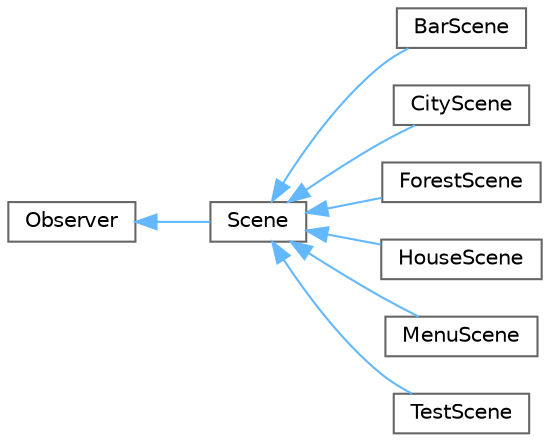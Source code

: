 digraph "Graphical Class Hierarchy"
{
 // LATEX_PDF_SIZE
  bgcolor="transparent";
  edge [fontname=Helvetica,fontsize=10,labelfontname=Helvetica,labelfontsize=10];
  node [fontname=Helvetica,fontsize=10,shape=box,height=0.2,width=0.4];
  rankdir="LR";
  Node0 [id="Node000000",label="Observer",height=0.2,width=0.4,color="grey40", fillcolor="white", style="filled",URL="$class_observer.html",tooltip=" "];
  Node0 -> Node1 [id="edge11_Node000000_Node000001",dir="back",color="steelblue1",style="solid",tooltip=" "];
  Node1 [id="Node000001",label="Scene",height=0.2,width=0.4,color="grey40", fillcolor="white", style="filled",URL="$class_scene.html",tooltip=" "];
  Node1 -> Node2 [id="edge12_Node000001_Node000002",dir="back",color="steelblue1",style="solid",tooltip=" "];
  Node2 [id="Node000002",label="BarScene",height=0.2,width=0.4,color="grey40", fillcolor="white", style="filled",URL="$class_bar_scene.html",tooltip=" "];
  Node1 -> Node3 [id="edge13_Node000001_Node000003",dir="back",color="steelblue1",style="solid",tooltip=" "];
  Node3 [id="Node000003",label="CityScene",height=0.2,width=0.4,color="grey40", fillcolor="white", style="filled",URL="$class_city_scene.html",tooltip=" "];
  Node1 -> Node4 [id="edge14_Node000001_Node000004",dir="back",color="steelblue1",style="solid",tooltip=" "];
  Node4 [id="Node000004",label="ForestScene",height=0.2,width=0.4,color="grey40", fillcolor="white", style="filled",URL="$class_forest_scene.html",tooltip=" "];
  Node1 -> Node5 [id="edge15_Node000001_Node000005",dir="back",color="steelblue1",style="solid",tooltip=" "];
  Node5 [id="Node000005",label="HouseScene",height=0.2,width=0.4,color="grey40", fillcolor="white", style="filled",URL="$class_house_scene.html",tooltip=" "];
  Node1 -> Node6 [id="edge16_Node000001_Node000006",dir="back",color="steelblue1",style="solid",tooltip=" "];
  Node6 [id="Node000006",label="MenuScene",height=0.2,width=0.4,color="grey40", fillcolor="white", style="filled",URL="$class_menu_scene.html",tooltip=" "];
  Node1 -> Node7 [id="edge17_Node000001_Node000007",dir="back",color="steelblue1",style="solid",tooltip=" "];
  Node7 [id="Node000007",label="TestScene",height=0.2,width=0.4,color="grey40", fillcolor="white", style="filled",URL="$class_test_scene.html",tooltip=" "];
}
